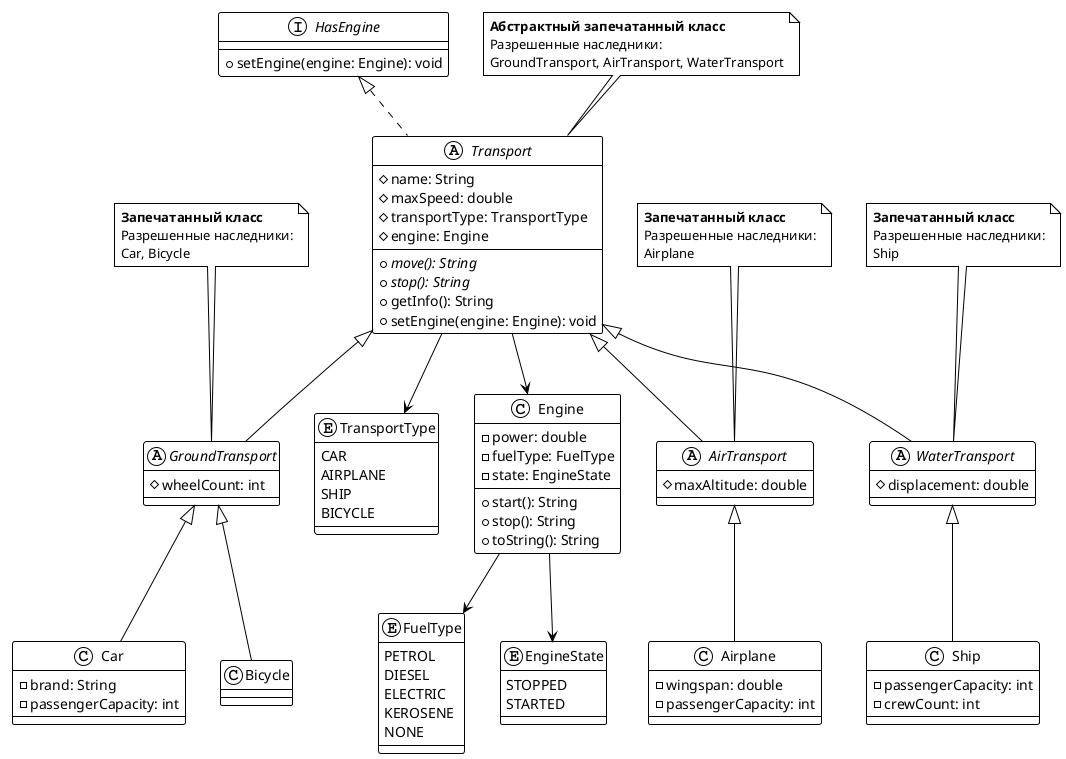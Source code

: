 @startuml Transport Classes Diagram
!theme plain

' Перечисления
enum FuelType {
  PETROL
  DIESEL
  ELECTRIC
  KEROSENE
  NONE
}

enum TransportType {
  CAR
  AIRPLANE
  SHIP
  BICYCLE
}

enum EngineState {
  STOPPED
  STARTED
}

' Класс Двигателя
class Engine {
  - power: double
  - fuelType: FuelType
  - state: EngineState
  + start(): String
  + stop(): String
  + toString(): String
}

' Интерфейс объектов с двигателем
interface HasEngine {
    + setEngine(engine: Engine): void
}

' Абстрактный базовый класс транспорта
abstract class Transport {
  # name: String
  # maxSpeed: double
  # transportType: TransportType
  # engine: Engine
  + {abstract} move(): String
  + {abstract} stop(): String
  + getInfo(): String
  + setEngine(engine: Engine): void
}

' Абстрактные классы транспорта
abstract class GroundTransport {
  # wheelCount: int
}

abstract class AirTransport {
  # maxAltitude: double
}

abstract class WaterTransport {
  # displacement: double
}

' Классы транспорта
class Car {
  - brand: String
  - passengerCapacity: int
}

class Bicycle {
}

class Airplane {
  - wingspan: double
  - passengerCapacity: int
}

class Ship {
  - passengerCapacity: int
  - crewCount: int
}

' Реализация
HasEngine <|.. Transport

' Наследование
Transport <|-- GroundTransport
Transport <|-- AirTransport
Transport <|-- WaterTransport

GroundTransport <|-- Car
GroundTransport <|-- Bicycle
AirTransport <|-- Airplane
WaterTransport <|-- Ship

' Ассоциации
Transport --> Engine
Transport --> TransportType
Engine --> FuelType
Engine --> EngineState

note top of Transport
  <b>Абстрактный запечатанный класс</b>
  Разрешенные наследники:
  GroundTransport, AirTransport, WaterTransport
end note

note top of GroundTransport
  <b>Запечатанный класс</b>
  Разрешенные наследники:
  Car, Bicycle
end note

note top of AirTransport
  <b>Запечатанный класс</b>
  Разрешенные наследники:
  Airplane
end note

note top of WaterTransport
  <b>Запечатанный класс</b>
  Разрешенные наследники:
  Ship
end note

@enduml